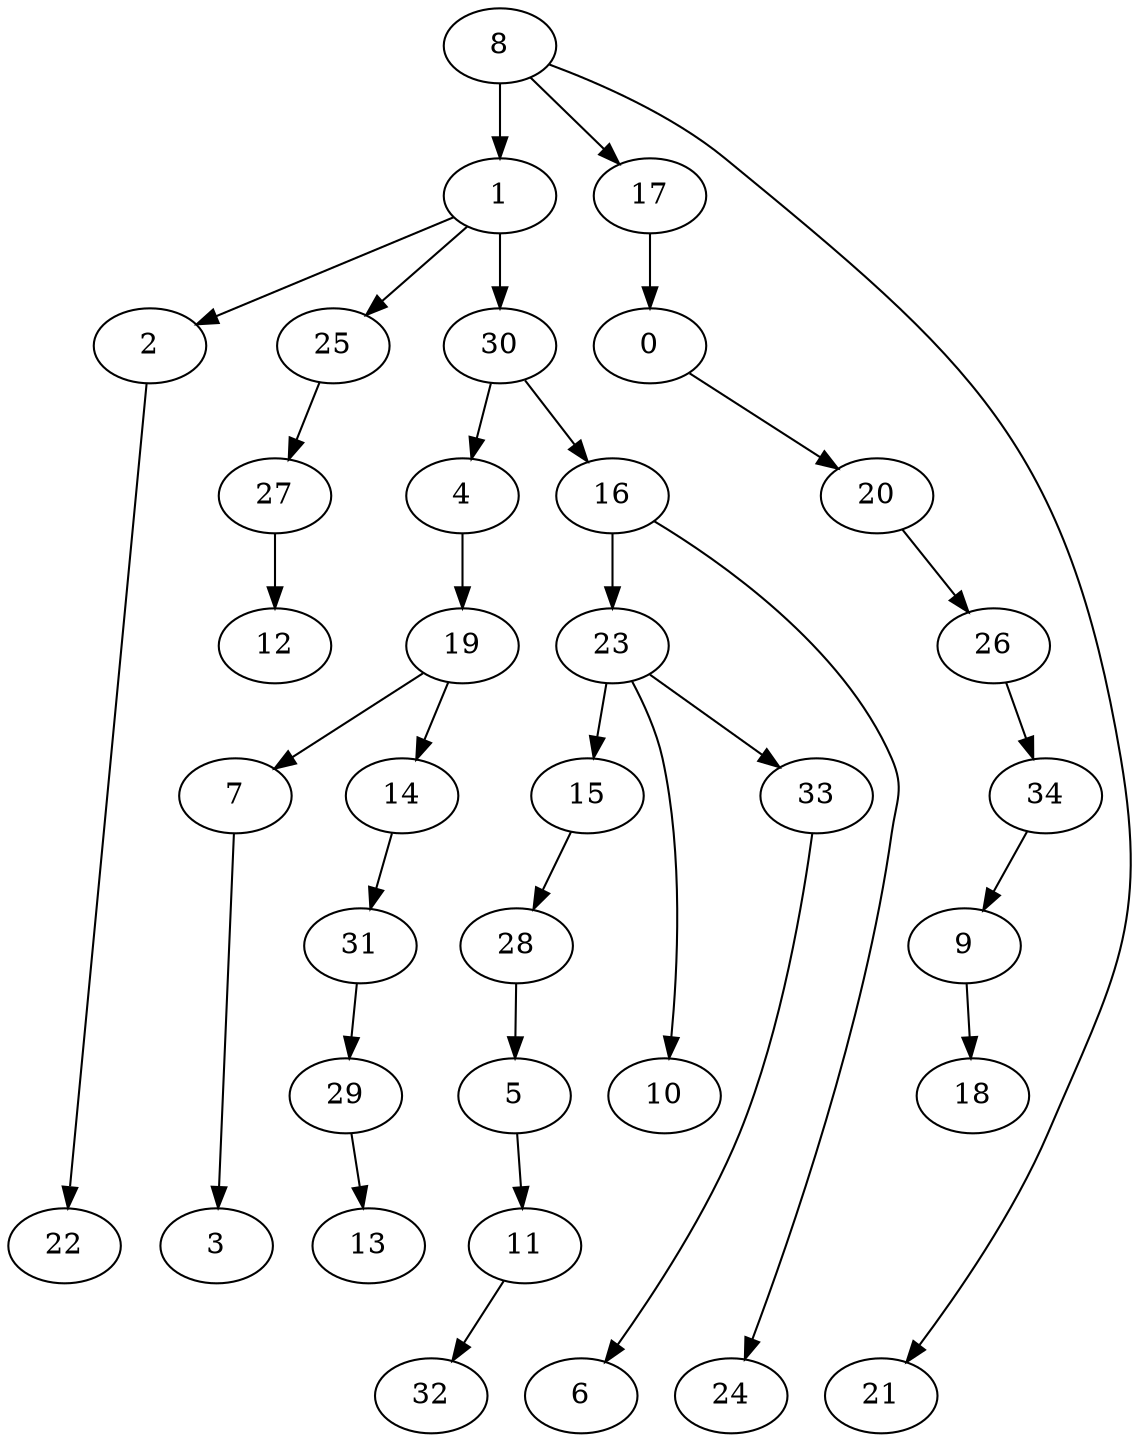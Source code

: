 digraph G {
    0;
    20;
    26;
    1;
    2;
    25;
    30;
    22;
    27;
    4;
    16;
    19;
    7;
    14;
    5;
    11;
    32;
    3;
    8;
    17;
    21;
    9;
    18;
    31;
    29;
    15;
    28;
    23;
    24;
    10;
    33;
    34;
    6;
    12;
    13;
    0 -> 20 [weight=0];
    20 -> 26 [weight=0];
    26 -> 34 [weight=0];
    1 -> 2 [weight=0];
    1 -> 25 [weight=0];
    1 -> 30 [weight=2];
    2 -> 22 [weight=0];
    25 -> 27 [weight=0];
    30 -> 4 [weight=0];
    30 -> 16 [weight=0];
    27 -> 12 [weight=2];
    4 -> 19 [weight=0];
    16 -> 23 [weight=0];
    16 -> 24 [weight=0];
    19 -> 7 [weight=0];
    19 -> 14 [weight=0];
    7 -> 3 [weight=0];
    14 -> 31 [weight=0];
    5 -> 11 [weight=0];
    11 -> 32 [weight=0];
    8 -> 1 [weight=2];
    8 -> 17 [weight=0];
    8 -> 21 [weight=0];
    17 -> 0 [weight=0];
    9 -> 18 [weight=0];
    31 -> 29 [weight=0];
    29 -> 13 [weight=0];
    15 -> 28 [weight=0];
    28 -> 5 [weight=0];
    23 -> 10 [weight=0];
    23 -> 15 [weight=0];
    23 -> 33 [weight=0];
    33 -> 6 [weight=0];
    34 -> 9 [weight=0];
}

